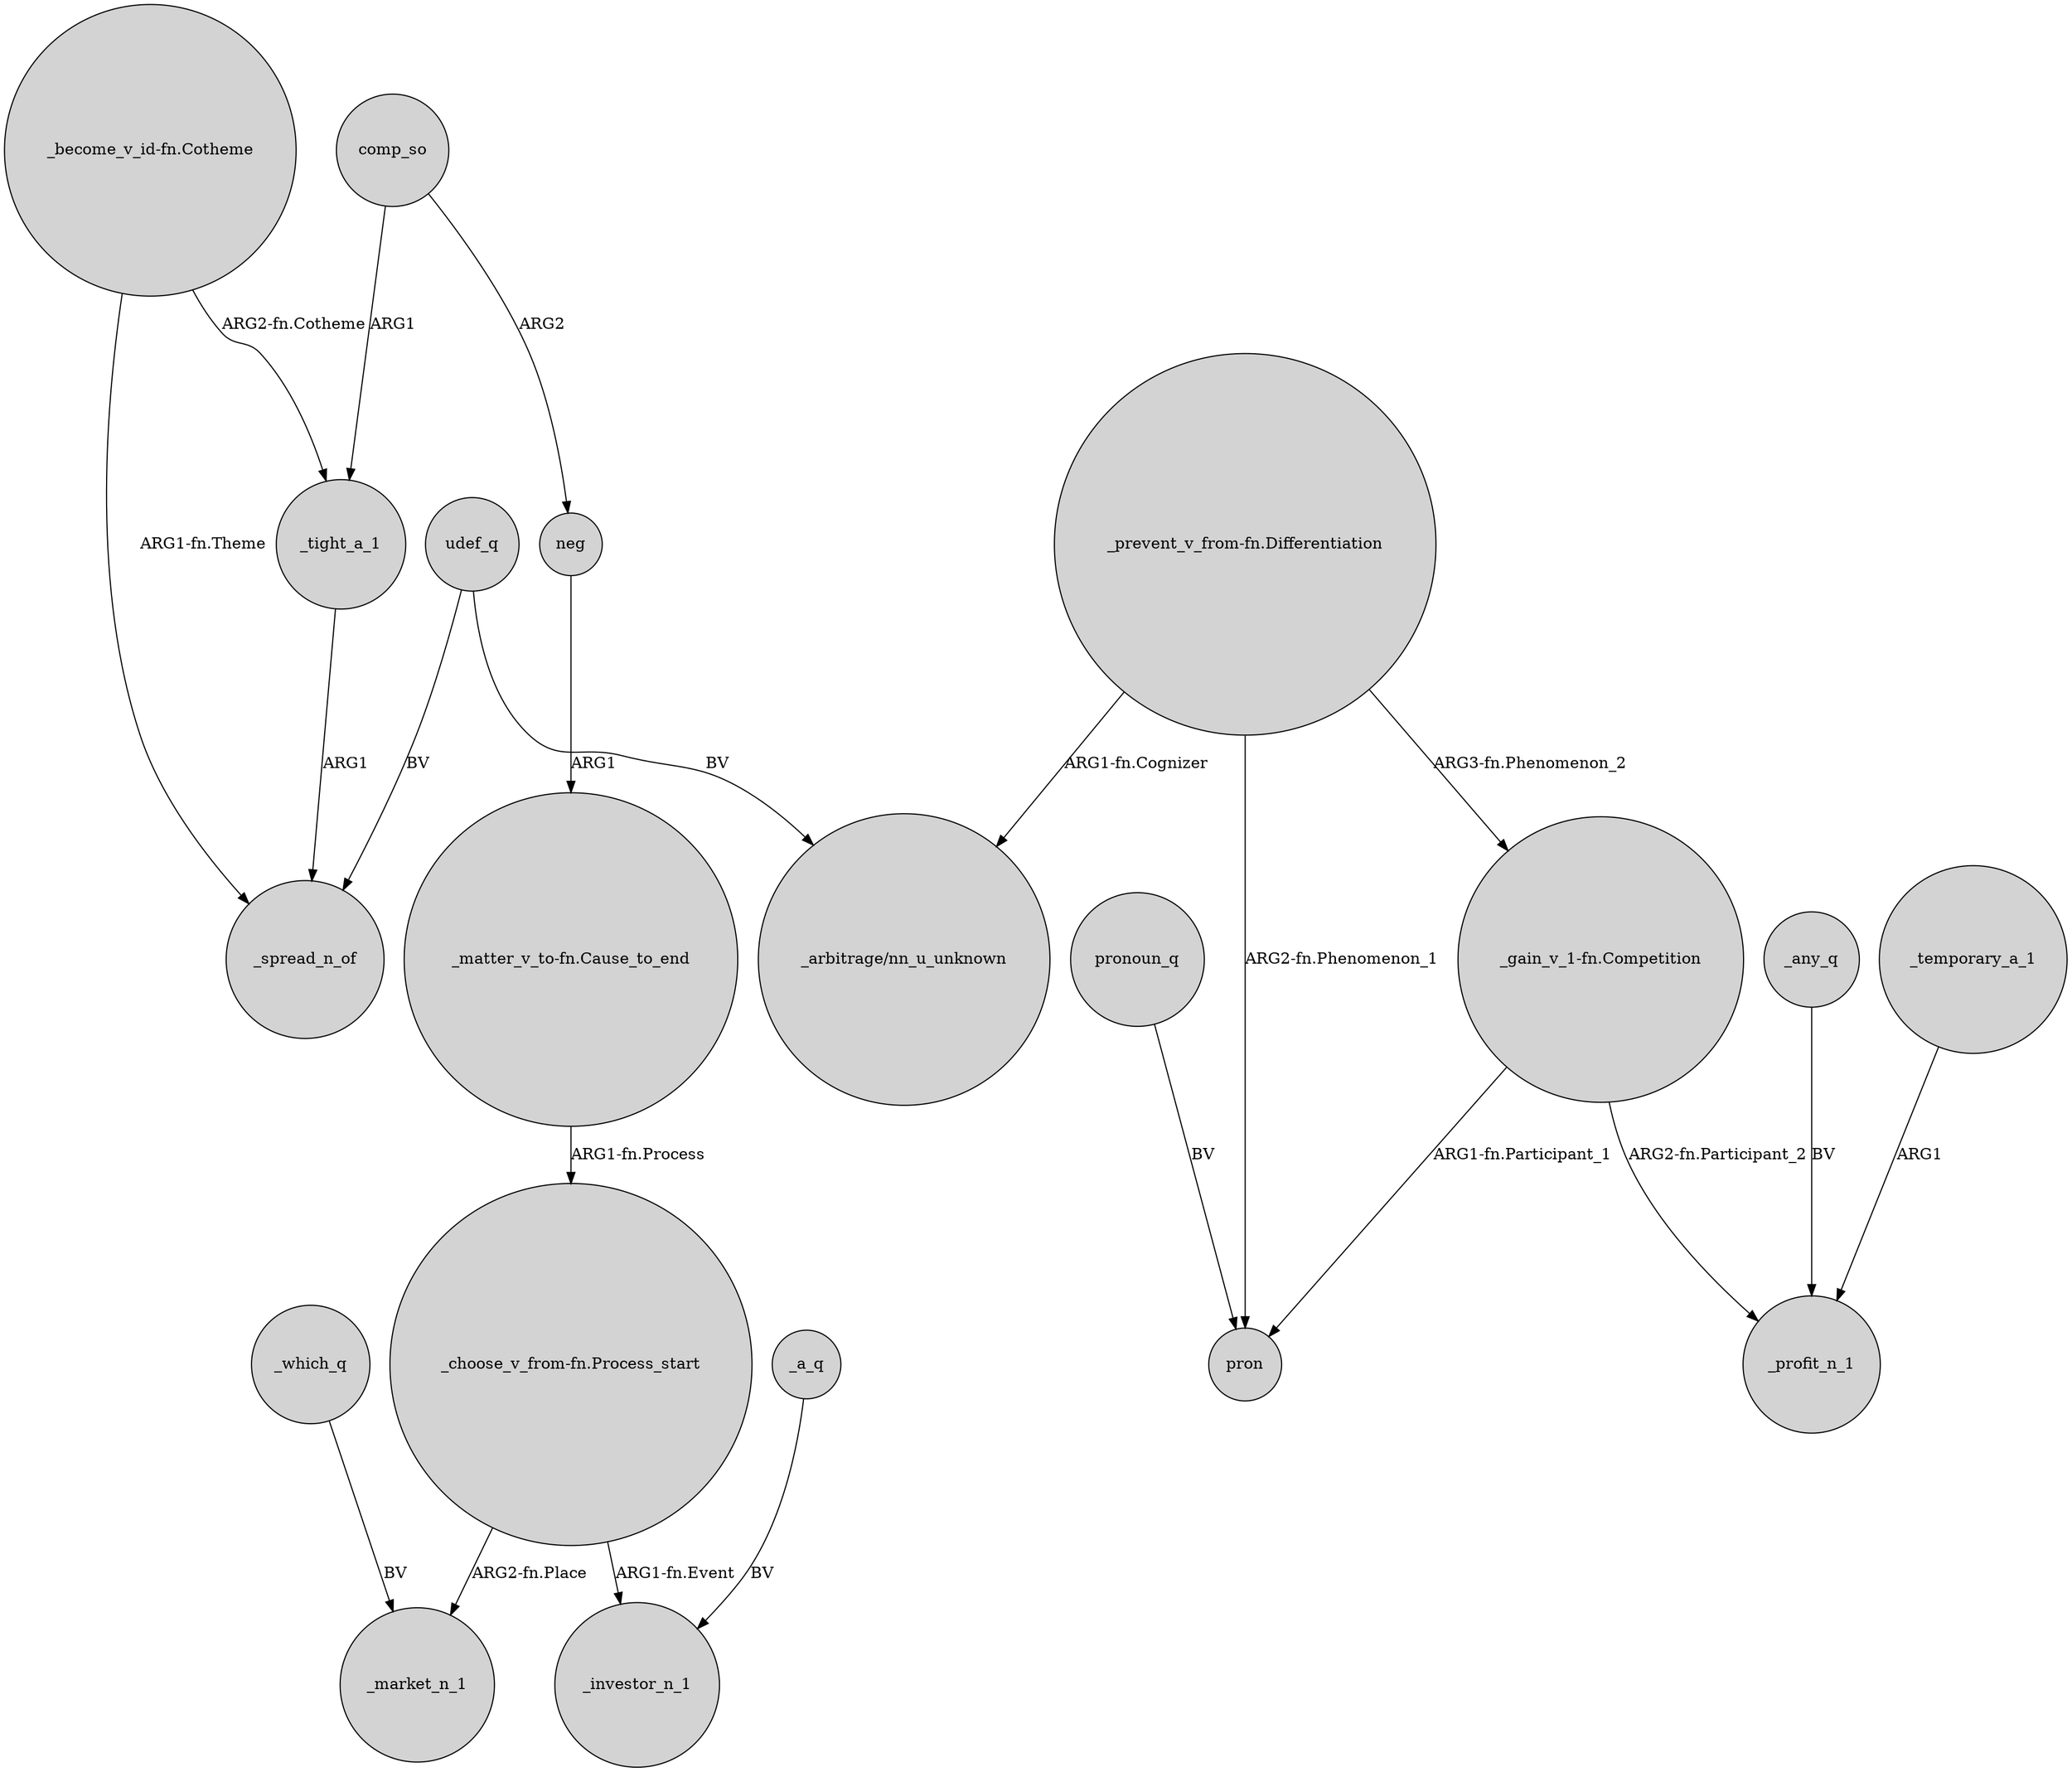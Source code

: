 digraph {
	node [shape=circle style=filled]
	udef_q -> _spread_n_of [label=BV]
	"_become_v_id-fn.Cotheme" -> _tight_a_1 [label="ARG2-fn.Cotheme"]
	comp_so -> neg [label=ARG2]
	_which_q -> _market_n_1 [label=BV]
	"_prevent_v_from-fn.Differentiation" -> pron [label="ARG2-fn.Phenomenon_1"]
	"_become_v_id-fn.Cotheme" -> _spread_n_of [label="ARG1-fn.Theme"]
	"_prevent_v_from-fn.Differentiation" -> "_gain_v_1-fn.Competition" [label="ARG3-fn.Phenomenon_2"]
	"_choose_v_from-fn.Process_start" -> _market_n_1 [label="ARG2-fn.Place"]
	_a_q -> _investor_n_1 [label=BV]
	pronoun_q -> pron [label=BV]
	neg -> "_matter_v_to-fn.Cause_to_end" [label=ARG1]
	_any_q -> _profit_n_1 [label=BV]
	udef_q -> "_arbitrage/nn_u_unknown" [label=BV]
	"_prevent_v_from-fn.Differentiation" -> "_arbitrage/nn_u_unknown" [label="ARG1-fn.Cognizer"]
	"_matter_v_to-fn.Cause_to_end" -> "_choose_v_from-fn.Process_start" [label="ARG1-fn.Process"]
	comp_so -> _tight_a_1 [label=ARG1]
	_tight_a_1 -> _spread_n_of [label=ARG1]
	"_gain_v_1-fn.Competition" -> _profit_n_1 [label="ARG2-fn.Participant_2"]
	_temporary_a_1 -> _profit_n_1 [label=ARG1]
	"_choose_v_from-fn.Process_start" -> _investor_n_1 [label="ARG1-fn.Event"]
	"_gain_v_1-fn.Competition" -> pron [label="ARG1-fn.Participant_1"]
}
